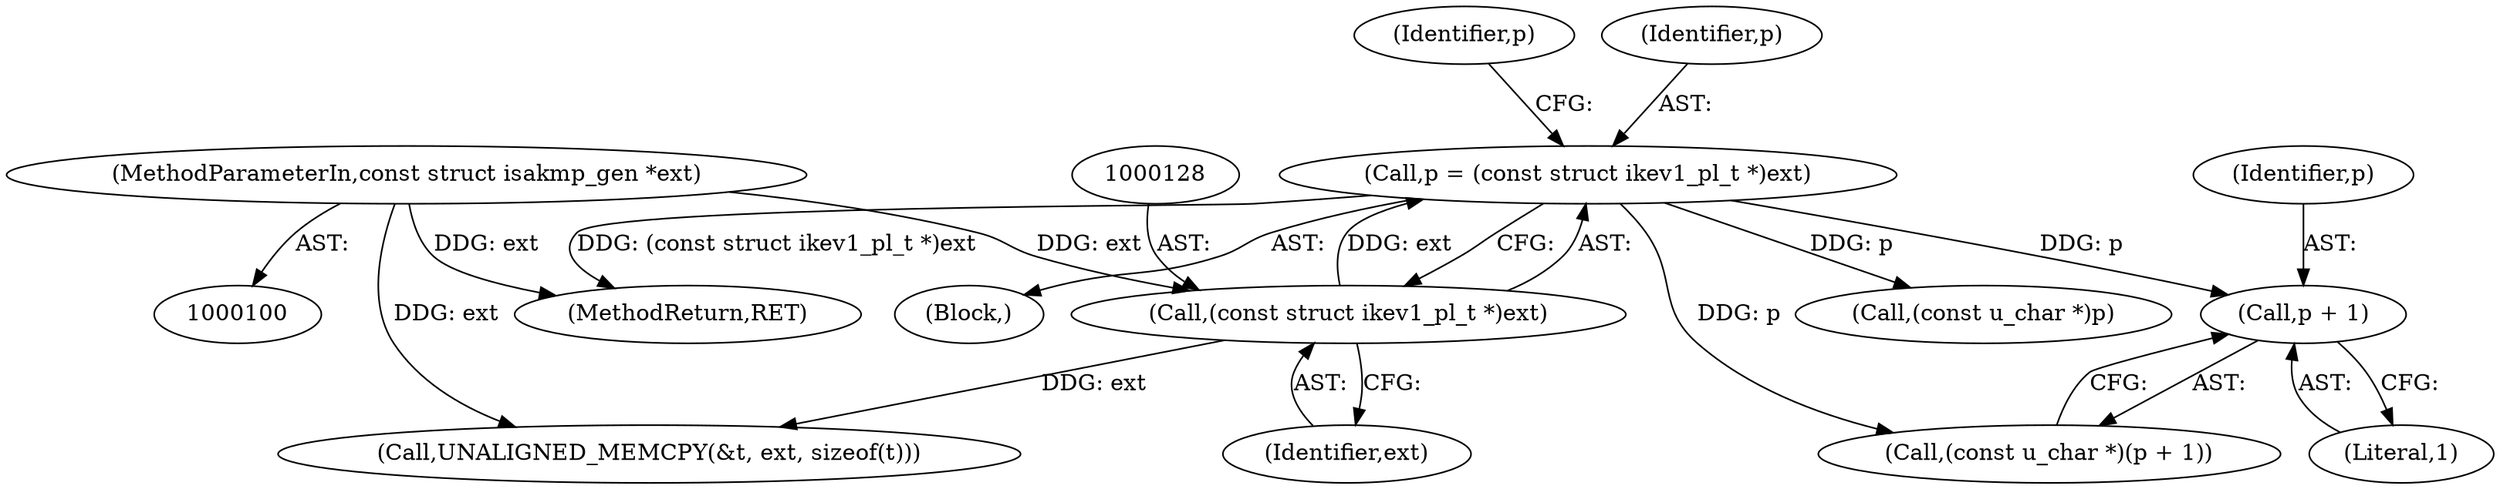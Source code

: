 digraph "0_tcpdump_e0a5a02b0fc1900a69d6c37ed0aab36fb8494e6d_2@pointer" {
"1000266" [label="(Call,p + 1)"];
"1000125" [label="(Call,p = (const struct ikev1_pl_t *)ext)"];
"1000127" [label="(Call,(const struct ikev1_pl_t *)ext)"];
"1000103" [label="(MethodParameterIn,const struct isakmp_gen *ext)"];
"1000133" [label="(Call,UNALIGNED_MEMCPY(&t, ext, sizeof(t)))"];
"1000268" [label="(Literal,1)"];
"1000132" [label="(Identifier,p)"];
"1000125" [label="(Call,p = (const struct ikev1_pl_t *)ext)"];
"1000110" [label="(Block,)"];
"1000129" [label="(Identifier,ext)"];
"1000103" [label="(MethodParameterIn,const struct isakmp_gen *ext)"];
"1000127" [label="(Call,(const struct ikev1_pl_t *)ext)"];
"1000266" [label="(Call,p + 1)"];
"1000267" [label="(Identifier,p)"];
"1000264" [label="(Call,(const u_char *)(p + 1))"];
"1000272" [label="(Call,(const u_char *)p)"];
"1000329" [label="(MethodReturn,RET)"];
"1000126" [label="(Identifier,p)"];
"1000266" -> "1000264"  [label="AST: "];
"1000266" -> "1000268"  [label="CFG: "];
"1000267" -> "1000266"  [label="AST: "];
"1000268" -> "1000266"  [label="AST: "];
"1000264" -> "1000266"  [label="CFG: "];
"1000125" -> "1000266"  [label="DDG: p"];
"1000125" -> "1000110"  [label="AST: "];
"1000125" -> "1000127"  [label="CFG: "];
"1000126" -> "1000125"  [label="AST: "];
"1000127" -> "1000125"  [label="AST: "];
"1000132" -> "1000125"  [label="CFG: "];
"1000125" -> "1000329"  [label="DDG: (const struct ikev1_pl_t *)ext"];
"1000127" -> "1000125"  [label="DDG: ext"];
"1000125" -> "1000264"  [label="DDG: p"];
"1000125" -> "1000272"  [label="DDG: p"];
"1000127" -> "1000129"  [label="CFG: "];
"1000128" -> "1000127"  [label="AST: "];
"1000129" -> "1000127"  [label="AST: "];
"1000103" -> "1000127"  [label="DDG: ext"];
"1000127" -> "1000133"  [label="DDG: ext"];
"1000103" -> "1000100"  [label="AST: "];
"1000103" -> "1000329"  [label="DDG: ext"];
"1000103" -> "1000133"  [label="DDG: ext"];
}
